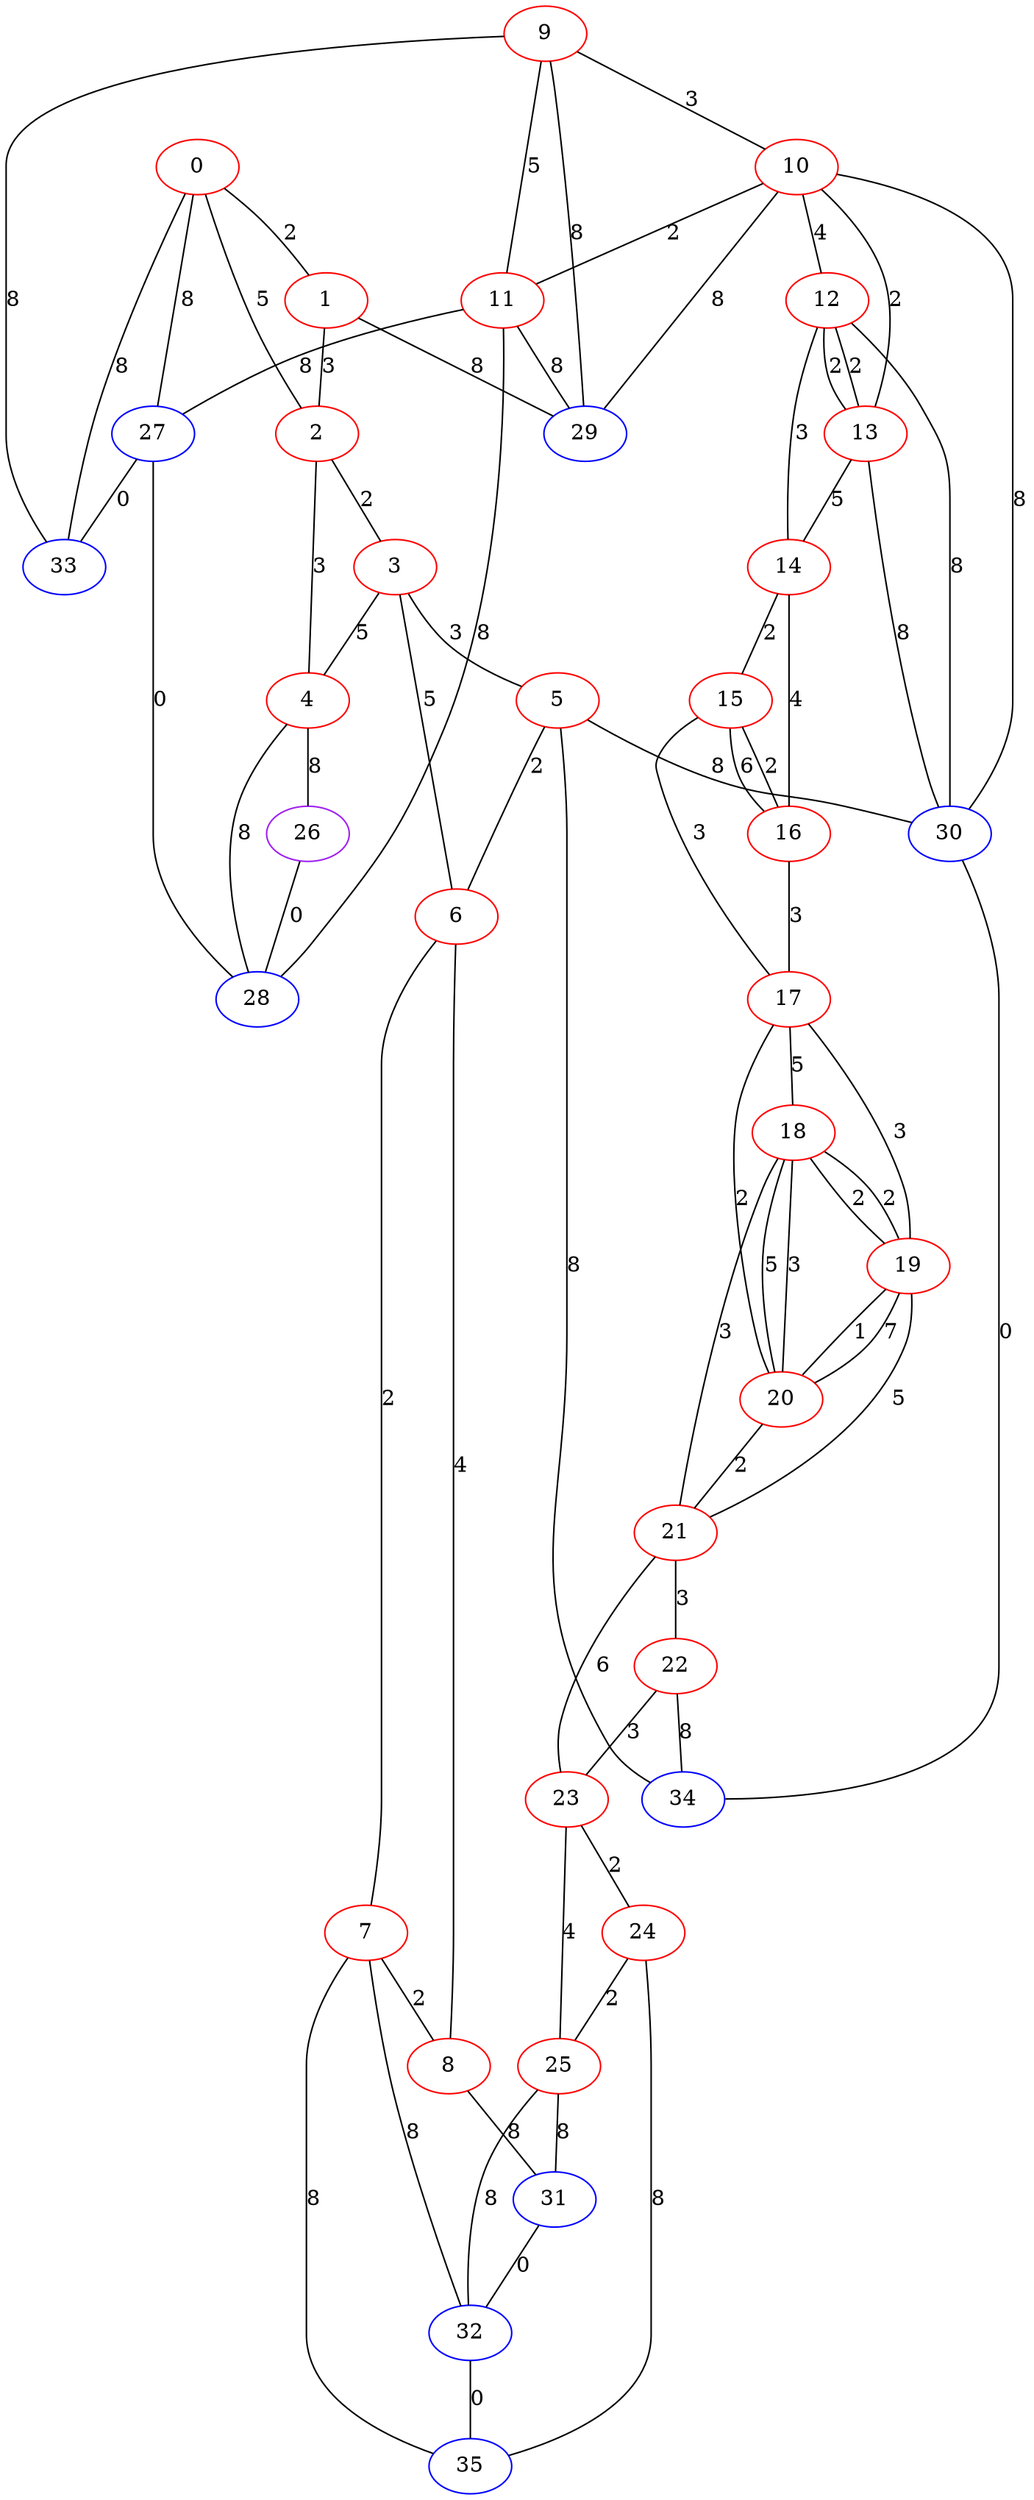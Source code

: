 graph "" {
0 [color=red, weight=1];
1 [color=red, weight=1];
2 [color=red, weight=1];
3 [color=red, weight=1];
4 [color=red, weight=1];
5 [color=red, weight=1];
6 [color=red, weight=1];
7 [color=red, weight=1];
8 [color=red, weight=1];
9 [color=red, weight=1];
10 [color=red, weight=1];
11 [color=red, weight=1];
12 [color=red, weight=1];
13 [color=red, weight=1];
14 [color=red, weight=1];
15 [color=red, weight=1];
16 [color=red, weight=1];
17 [color=red, weight=1];
18 [color=red, weight=1];
19 [color=red, weight=1];
20 [color=red, weight=1];
21 [color=red, weight=1];
22 [color=red, weight=1];
23 [color=red, weight=1];
24 [color=red, weight=1];
25 [color=red, weight=1];
26 [color=purple, weight=4];
27 [color=blue, weight=3];
28 [color=blue, weight=3];
29 [color=blue, weight=3];
30 [color=blue, weight=3];
31 [color=blue, weight=3];
32 [color=blue, weight=3];
33 [color=blue, weight=3];
34 [color=blue, weight=3];
35 [color=blue, weight=3];
0 -- 1  [key=0, label=2];
0 -- 2  [key=0, label=5];
0 -- 27  [key=0, label=8];
0 -- 33  [key=0, label=8];
1 -- 2  [key=0, label=3];
1 -- 29  [key=0, label=8];
2 -- 3  [key=0, label=2];
2 -- 4  [key=0, label=3];
3 -- 4  [key=0, label=5];
3 -- 5  [key=0, label=3];
3 -- 6  [key=0, label=5];
4 -- 28  [key=0, label=8];
4 -- 26  [key=0, label=8];
5 -- 34  [key=0, label=8];
5 -- 30  [key=0, label=8];
5 -- 6  [key=0, label=2];
6 -- 8  [key=0, label=4];
6 -- 7  [key=0, label=2];
7 -- 8  [key=0, label=2];
7 -- 32  [key=0, label=8];
7 -- 35  [key=0, label=8];
8 -- 31  [key=0, label=8];
9 -- 33  [key=0, label=8];
9 -- 10  [key=0, label=3];
9 -- 11  [key=0, label=5];
9 -- 29  [key=0, label=8];
10 -- 11  [key=0, label=2];
10 -- 12  [key=0, label=4];
10 -- 13  [key=0, label=2];
10 -- 29  [key=0, label=8];
10 -- 30  [key=0, label=8];
11 -- 27  [key=0, label=8];
11 -- 28  [key=0, label=8];
11 -- 29  [key=0, label=8];
12 -- 30  [key=0, label=8];
12 -- 13  [key=0, label=2];
12 -- 13  [key=1, label=2];
12 -- 14  [key=0, label=3];
13 -- 30  [key=0, label=8];
13 -- 14  [key=0, label=5];
14 -- 16  [key=0, label=4];
14 -- 15  [key=0, label=2];
15 -- 16  [key=0, label=6];
15 -- 16  [key=1, label=2];
15 -- 17  [key=0, label=3];
16 -- 17  [key=0, label=3];
17 -- 18  [key=0, label=5];
17 -- 19  [key=0, label=3];
17 -- 20  [key=0, label=2];
18 -- 19  [key=0, label=2];
18 -- 19  [key=1, label=2];
18 -- 20  [key=0, label=3];
18 -- 20  [key=1, label=5];
18 -- 21  [key=0, label=3];
19 -- 20  [key=0, label=1];
19 -- 20  [key=1, label=7];
19 -- 21  [key=0, label=5];
20 -- 21  [key=0, label=2];
21 -- 22  [key=0, label=3];
21 -- 23  [key=0, label=6];
22 -- 34  [key=0, label=8];
22 -- 23  [key=0, label=3];
23 -- 24  [key=0, label=2];
23 -- 25  [key=0, label=4];
24 -- 25  [key=0, label=2];
24 -- 35  [key=0, label=8];
25 -- 32  [key=0, label=8];
25 -- 31  [key=0, label=8];
26 -- 28  [key=0, label=0];
27 -- 33  [key=0, label=0];
27 -- 28  [key=0, label=0];
30 -- 34  [key=0, label=0];
31 -- 32  [key=0, label=0];
32 -- 35  [key=0, label=0];
}
